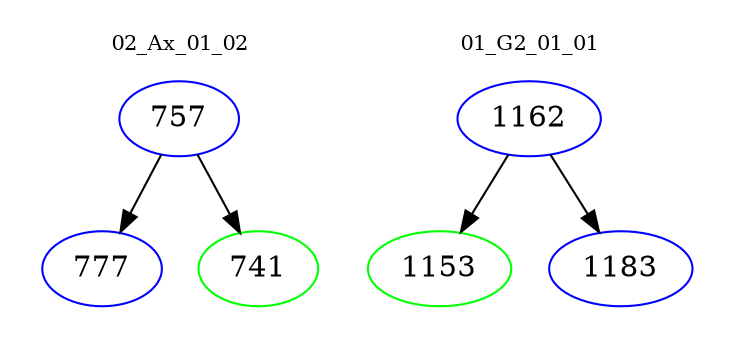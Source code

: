 digraph{
subgraph cluster_0 {
color = white
label = "02_Ax_01_02";
fontsize=10;
T0_757 [label="757", color="blue"]
T0_757 -> T0_777 [color="black"]
T0_777 [label="777", color="blue"]
T0_757 -> T0_741 [color="black"]
T0_741 [label="741", color="green"]
}
subgraph cluster_1 {
color = white
label = "01_G2_01_01";
fontsize=10;
T1_1162 [label="1162", color="blue"]
T1_1162 -> T1_1153 [color="black"]
T1_1153 [label="1153", color="green"]
T1_1162 -> T1_1183 [color="black"]
T1_1183 [label="1183", color="blue"]
}
}
